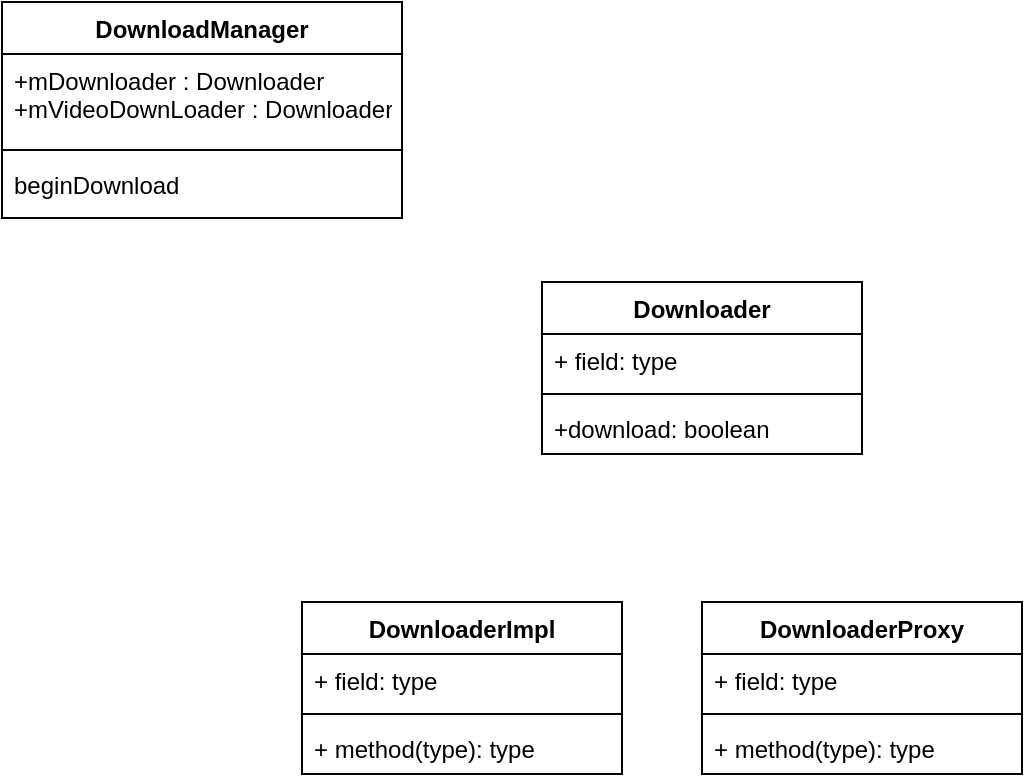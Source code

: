 <mxfile version="14.9.0" type="github">
  <diagram id="C5RBs43oDa-KdzZeNtuy" name="Page-1">
    <mxGraphModel dx="1082" dy="611" grid="1" gridSize="10" guides="1" tooltips="1" connect="1" arrows="1" fold="1" page="1" pageScale="1" pageWidth="827" pageHeight="1169" math="0" shadow="0">
      <root>
        <mxCell id="WIyWlLk6GJQsqaUBKTNV-0" />
        <mxCell id="WIyWlLk6GJQsqaUBKTNV-1" parent="WIyWlLk6GJQsqaUBKTNV-0" />
        <mxCell id="GQejH0lYWRAO64iNx0_b-4" value="DownloadManager" style="swimlane;fontStyle=1;align=center;verticalAlign=top;childLayout=stackLayout;horizontal=1;startSize=26;horizontalStack=0;resizeParent=1;resizeParentMax=0;resizeLast=0;collapsible=1;marginBottom=0;" vertex="1" parent="WIyWlLk6GJQsqaUBKTNV-1">
          <mxGeometry x="200" y="540" width="200" height="108" as="geometry" />
        </mxCell>
        <mxCell id="GQejH0lYWRAO64iNx0_b-5" value="+mDownloader : Downloader&#xa;+mVideoDownLoader : Downloader" style="text;strokeColor=none;fillColor=none;align=left;verticalAlign=top;spacingLeft=4;spacingRight=4;overflow=hidden;rotatable=0;points=[[0,0.5],[1,0.5]];portConstraint=eastwest;" vertex="1" parent="GQejH0lYWRAO64iNx0_b-4">
          <mxGeometry y="26" width="200" height="44" as="geometry" />
        </mxCell>
        <mxCell id="GQejH0lYWRAO64iNx0_b-6" value="" style="line;strokeWidth=1;fillColor=none;align=left;verticalAlign=middle;spacingTop=-1;spacingLeft=3;spacingRight=3;rotatable=0;labelPosition=right;points=[];portConstraint=eastwest;" vertex="1" parent="GQejH0lYWRAO64iNx0_b-4">
          <mxGeometry y="70" width="200" height="8" as="geometry" />
        </mxCell>
        <mxCell id="GQejH0lYWRAO64iNx0_b-7" value="beginDownload" style="text;strokeColor=none;fillColor=none;align=left;verticalAlign=top;spacingLeft=4;spacingRight=4;overflow=hidden;rotatable=0;points=[[0,0.5],[1,0.5]];portConstraint=eastwest;" vertex="1" parent="GQejH0lYWRAO64iNx0_b-4">
          <mxGeometry y="78" width="200" height="30" as="geometry" />
        </mxCell>
        <mxCell id="GQejH0lYWRAO64iNx0_b-8" value="Downloader" style="swimlane;fontStyle=1;align=center;verticalAlign=top;childLayout=stackLayout;horizontal=1;startSize=26;horizontalStack=0;resizeParent=1;resizeParentMax=0;resizeLast=0;collapsible=1;marginBottom=0;" vertex="1" parent="WIyWlLk6GJQsqaUBKTNV-1">
          <mxGeometry x="470" y="680" width="160" height="86" as="geometry" />
        </mxCell>
        <mxCell id="GQejH0lYWRAO64iNx0_b-9" value="+ field: type" style="text;strokeColor=none;fillColor=none;align=left;verticalAlign=top;spacingLeft=4;spacingRight=4;overflow=hidden;rotatable=0;points=[[0,0.5],[1,0.5]];portConstraint=eastwest;" vertex="1" parent="GQejH0lYWRAO64iNx0_b-8">
          <mxGeometry y="26" width="160" height="26" as="geometry" />
        </mxCell>
        <mxCell id="GQejH0lYWRAO64iNx0_b-10" value="" style="line;strokeWidth=1;fillColor=none;align=left;verticalAlign=middle;spacingTop=-1;spacingLeft=3;spacingRight=3;rotatable=0;labelPosition=right;points=[];portConstraint=eastwest;" vertex="1" parent="GQejH0lYWRAO64iNx0_b-8">
          <mxGeometry y="52" width="160" height="8" as="geometry" />
        </mxCell>
        <mxCell id="GQejH0lYWRAO64iNx0_b-11" value="+download: boolean" style="text;strokeColor=none;fillColor=none;align=left;verticalAlign=top;spacingLeft=4;spacingRight=4;overflow=hidden;rotatable=0;points=[[0,0.5],[1,0.5]];portConstraint=eastwest;" vertex="1" parent="GQejH0lYWRAO64iNx0_b-8">
          <mxGeometry y="60" width="160" height="26" as="geometry" />
        </mxCell>
        <mxCell id="GQejH0lYWRAO64iNx0_b-12" value="DownloaderImpl" style="swimlane;fontStyle=1;align=center;verticalAlign=top;childLayout=stackLayout;horizontal=1;startSize=26;horizontalStack=0;resizeParent=1;resizeParentMax=0;resizeLast=0;collapsible=1;marginBottom=0;" vertex="1" parent="WIyWlLk6GJQsqaUBKTNV-1">
          <mxGeometry x="350" y="840" width="160" height="86" as="geometry" />
        </mxCell>
        <mxCell id="GQejH0lYWRAO64iNx0_b-13" value="+ field: type" style="text;strokeColor=none;fillColor=none;align=left;verticalAlign=top;spacingLeft=4;spacingRight=4;overflow=hidden;rotatable=0;points=[[0,0.5],[1,0.5]];portConstraint=eastwest;" vertex="1" parent="GQejH0lYWRAO64iNx0_b-12">
          <mxGeometry y="26" width="160" height="26" as="geometry" />
        </mxCell>
        <mxCell id="GQejH0lYWRAO64iNx0_b-14" value="" style="line;strokeWidth=1;fillColor=none;align=left;verticalAlign=middle;spacingTop=-1;spacingLeft=3;spacingRight=3;rotatable=0;labelPosition=right;points=[];portConstraint=eastwest;" vertex="1" parent="GQejH0lYWRAO64iNx0_b-12">
          <mxGeometry y="52" width="160" height="8" as="geometry" />
        </mxCell>
        <mxCell id="GQejH0lYWRAO64iNx0_b-15" value="+ method(type): type" style="text;strokeColor=none;fillColor=none;align=left;verticalAlign=top;spacingLeft=4;spacingRight=4;overflow=hidden;rotatable=0;points=[[0,0.5],[1,0.5]];portConstraint=eastwest;" vertex="1" parent="GQejH0lYWRAO64iNx0_b-12">
          <mxGeometry y="60" width="160" height="26" as="geometry" />
        </mxCell>
        <mxCell id="GQejH0lYWRAO64iNx0_b-16" value="DownloaderProxy" style="swimlane;fontStyle=1;align=center;verticalAlign=top;childLayout=stackLayout;horizontal=1;startSize=26;horizontalStack=0;resizeParent=1;resizeParentMax=0;resizeLast=0;collapsible=1;marginBottom=0;" vertex="1" parent="WIyWlLk6GJQsqaUBKTNV-1">
          <mxGeometry x="550" y="840" width="160" height="86" as="geometry" />
        </mxCell>
        <mxCell id="GQejH0lYWRAO64iNx0_b-17" value="+ field: type" style="text;strokeColor=none;fillColor=none;align=left;verticalAlign=top;spacingLeft=4;spacingRight=4;overflow=hidden;rotatable=0;points=[[0,0.5],[1,0.5]];portConstraint=eastwest;" vertex="1" parent="GQejH0lYWRAO64iNx0_b-16">
          <mxGeometry y="26" width="160" height="26" as="geometry" />
        </mxCell>
        <mxCell id="GQejH0lYWRAO64iNx0_b-18" value="" style="line;strokeWidth=1;fillColor=none;align=left;verticalAlign=middle;spacingTop=-1;spacingLeft=3;spacingRight=3;rotatable=0;labelPosition=right;points=[];portConstraint=eastwest;" vertex="1" parent="GQejH0lYWRAO64iNx0_b-16">
          <mxGeometry y="52" width="160" height="8" as="geometry" />
        </mxCell>
        <mxCell id="GQejH0lYWRAO64iNx0_b-19" value="+ method(type): type" style="text;strokeColor=none;fillColor=none;align=left;verticalAlign=top;spacingLeft=4;spacingRight=4;overflow=hidden;rotatable=0;points=[[0,0.5],[1,0.5]];portConstraint=eastwest;" vertex="1" parent="GQejH0lYWRAO64iNx0_b-16">
          <mxGeometry y="60" width="160" height="26" as="geometry" />
        </mxCell>
      </root>
    </mxGraphModel>
  </diagram>
</mxfile>
